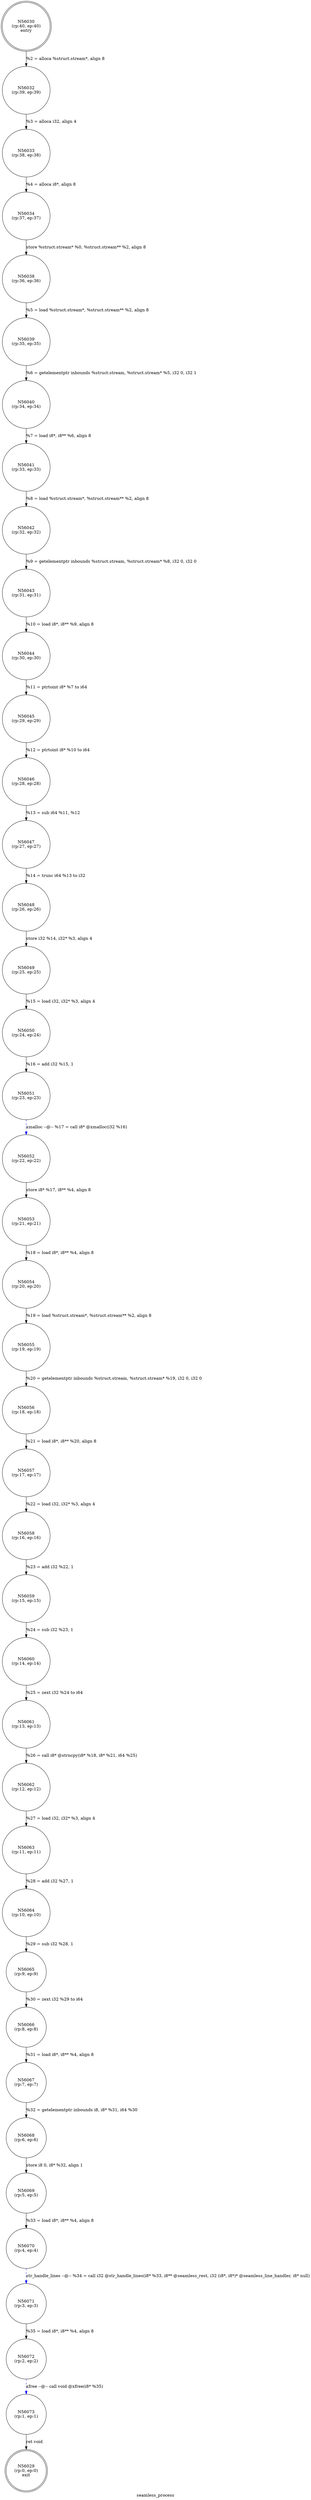 digraph seamless_process {
label="seamless_process"
56029 [label="N56029\n(rp:0, ep:0)\nexit", shape="doublecircle"]
56030 [label="N56030\n(rp:40, ep:40)\nentry", shape="doublecircle"]
56030 -> 56032 [label="%2 = alloca %struct.stream*, align 8"]
56032 [label="N56032\n(rp:39, ep:39)", shape="circle"]
56032 -> 56033 [label="%3 = alloca i32, align 4"]
56033 [label="N56033\n(rp:38, ep:38)", shape="circle"]
56033 -> 56034 [label="%4 = alloca i8*, align 8"]
56034 [label="N56034\n(rp:37, ep:37)", shape="circle"]
56034 -> 56038 [label="store %struct.stream* %0, %struct.stream** %2, align 8"]
56038 [label="N56038\n(rp:36, ep:36)", shape="circle"]
56038 -> 56039 [label="%5 = load %struct.stream*, %struct.stream** %2, align 8"]
56039 [label="N56039\n(rp:35, ep:35)", shape="circle"]
56039 -> 56040 [label="%6 = getelementptr inbounds %struct.stream, %struct.stream* %5, i32 0, i32 1"]
56040 [label="N56040\n(rp:34, ep:34)", shape="circle"]
56040 -> 56041 [label="%7 = load i8*, i8** %6, align 8"]
56041 [label="N56041\n(rp:33, ep:33)", shape="circle"]
56041 -> 56042 [label="%8 = load %struct.stream*, %struct.stream** %2, align 8"]
56042 [label="N56042\n(rp:32, ep:32)", shape="circle"]
56042 -> 56043 [label="%9 = getelementptr inbounds %struct.stream, %struct.stream* %8, i32 0, i32 0"]
56043 [label="N56043\n(rp:31, ep:31)", shape="circle"]
56043 -> 56044 [label="%10 = load i8*, i8** %9, align 8"]
56044 [label="N56044\n(rp:30, ep:30)", shape="circle"]
56044 -> 56045 [label="%11 = ptrtoint i8* %7 to i64"]
56045 [label="N56045\n(rp:29, ep:29)", shape="circle"]
56045 -> 56046 [label="%12 = ptrtoint i8* %10 to i64"]
56046 [label="N56046\n(rp:28, ep:28)", shape="circle"]
56046 -> 56047 [label="%13 = sub i64 %11, %12"]
56047 [label="N56047\n(rp:27, ep:27)", shape="circle"]
56047 -> 56048 [label="%14 = trunc i64 %13 to i32"]
56048 [label="N56048\n(rp:26, ep:26)", shape="circle"]
56048 -> 56049 [label="store i32 %14, i32* %3, align 4"]
56049 [label="N56049\n(rp:25, ep:25)", shape="circle"]
56049 -> 56050 [label="%15 = load i32, i32* %3, align 4"]
56050 [label="N56050\n(rp:24, ep:24)", shape="circle"]
56050 -> 56051 [label="%16 = add i32 %15, 1"]
56051 [label="N56051\n(rp:23, ep:23)", shape="circle"]
56051 -> 56052 [label="xmalloc --@-- %17 = call i8* @xmalloc(i32 %16)", style="dashed", color="blue"]
56052 [label="N56052\n(rp:22, ep:22)", shape="circle"]
56052 -> 56053 [label="store i8* %17, i8** %4, align 8"]
56053 [label="N56053\n(rp:21, ep:21)", shape="circle"]
56053 -> 56054 [label="%18 = load i8*, i8** %4, align 8"]
56054 [label="N56054\n(rp:20, ep:20)", shape="circle"]
56054 -> 56055 [label="%19 = load %struct.stream*, %struct.stream** %2, align 8"]
56055 [label="N56055\n(rp:19, ep:19)", shape="circle"]
56055 -> 56056 [label="%20 = getelementptr inbounds %struct.stream, %struct.stream* %19, i32 0, i32 0"]
56056 [label="N56056\n(rp:18, ep:18)", shape="circle"]
56056 -> 56057 [label="%21 = load i8*, i8** %20, align 8"]
56057 [label="N56057\n(rp:17, ep:17)", shape="circle"]
56057 -> 56058 [label="%22 = load i32, i32* %3, align 4"]
56058 [label="N56058\n(rp:16, ep:16)", shape="circle"]
56058 -> 56059 [label="%23 = add i32 %22, 1"]
56059 [label="N56059\n(rp:15, ep:15)", shape="circle"]
56059 -> 56060 [label="%24 = sub i32 %23, 1"]
56060 [label="N56060\n(rp:14, ep:14)", shape="circle"]
56060 -> 56061 [label="%25 = zext i32 %24 to i64"]
56061 [label="N56061\n(rp:13, ep:13)", shape="circle"]
56061 -> 56062 [label="%26 = call i8* @strncpy(i8* %18, i8* %21, i64 %25)"]
56062 [label="N56062\n(rp:12, ep:12)", shape="circle"]
56062 -> 56063 [label="%27 = load i32, i32* %3, align 4"]
56063 [label="N56063\n(rp:11, ep:11)", shape="circle"]
56063 -> 56064 [label="%28 = add i32 %27, 1"]
56064 [label="N56064\n(rp:10, ep:10)", shape="circle"]
56064 -> 56065 [label="%29 = sub i32 %28, 1"]
56065 [label="N56065\n(rp:9, ep:9)", shape="circle"]
56065 -> 56066 [label="%30 = zext i32 %29 to i64"]
56066 [label="N56066\n(rp:8, ep:8)", shape="circle"]
56066 -> 56067 [label="%31 = load i8*, i8** %4, align 8"]
56067 [label="N56067\n(rp:7, ep:7)", shape="circle"]
56067 -> 56068 [label="%32 = getelementptr inbounds i8, i8* %31, i64 %30"]
56068 [label="N56068\n(rp:6, ep:6)", shape="circle"]
56068 -> 56069 [label="store i8 0, i8* %32, align 1"]
56069 [label="N56069\n(rp:5, ep:5)", shape="circle"]
56069 -> 56070 [label="%33 = load i8*, i8** %4, align 8"]
56070 [label="N56070\n(rp:4, ep:4)", shape="circle"]
56070 -> 56071 [label="str_handle_lines --@-- %34 = call i32 @str_handle_lines(i8* %33, i8** @seamless_rest, i32 (i8*, i8*)* @seamless_line_handler, i8* null)", style="dashed", color="blue"]
56071 [label="N56071\n(rp:3, ep:3)", shape="circle"]
56071 -> 56072 [label="%35 = load i8*, i8** %4, align 8"]
56072 [label="N56072\n(rp:2, ep:2)", shape="circle"]
56072 -> 56073 [label="xfree --@-- call void @xfree(i8* %35)", style="dashed", color="blue"]
56073 [label="N56073\n(rp:1, ep:1)", shape="circle"]
56073 -> 56029 [label="ret void"]
}
